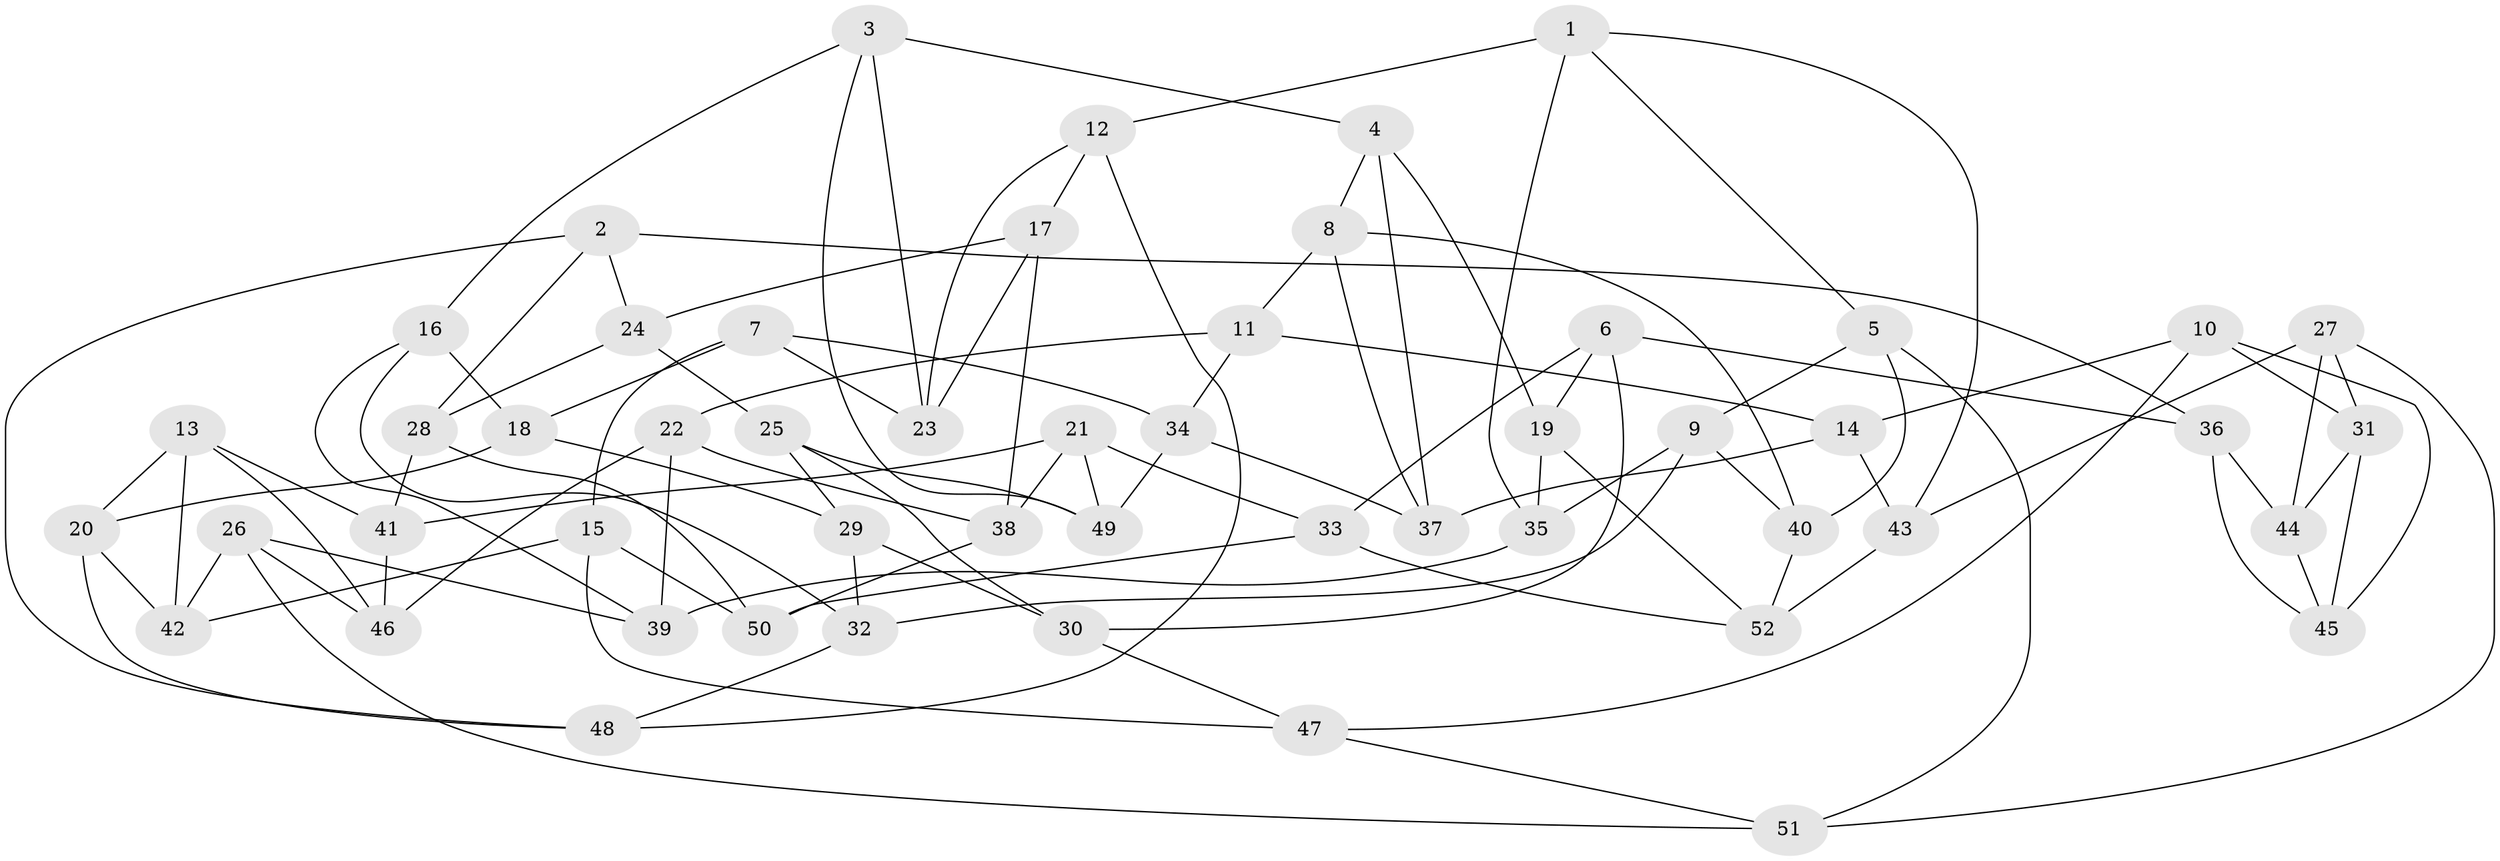 // Generated by graph-tools (version 1.1) at 2025/02/03/09/25 03:02:55]
// undirected, 52 vertices, 104 edges
graph export_dot {
graph [start="1"]
  node [color=gray90,style=filled];
  1;
  2;
  3;
  4;
  5;
  6;
  7;
  8;
  9;
  10;
  11;
  12;
  13;
  14;
  15;
  16;
  17;
  18;
  19;
  20;
  21;
  22;
  23;
  24;
  25;
  26;
  27;
  28;
  29;
  30;
  31;
  32;
  33;
  34;
  35;
  36;
  37;
  38;
  39;
  40;
  41;
  42;
  43;
  44;
  45;
  46;
  47;
  48;
  49;
  50;
  51;
  52;
  1 -- 35;
  1 -- 12;
  1 -- 5;
  1 -- 43;
  2 -- 48;
  2 -- 28;
  2 -- 36;
  2 -- 24;
  3 -- 23;
  3 -- 4;
  3 -- 16;
  3 -- 49;
  4 -- 19;
  4 -- 8;
  4 -- 37;
  5 -- 51;
  5 -- 40;
  5 -- 9;
  6 -- 19;
  6 -- 36;
  6 -- 30;
  6 -- 33;
  7 -- 15;
  7 -- 23;
  7 -- 18;
  7 -- 34;
  8 -- 40;
  8 -- 37;
  8 -- 11;
  9 -- 32;
  9 -- 40;
  9 -- 35;
  10 -- 31;
  10 -- 14;
  10 -- 47;
  10 -- 45;
  11 -- 22;
  11 -- 34;
  11 -- 14;
  12 -- 48;
  12 -- 23;
  12 -- 17;
  13 -- 46;
  13 -- 20;
  13 -- 42;
  13 -- 41;
  14 -- 43;
  14 -- 37;
  15 -- 42;
  15 -- 50;
  15 -- 47;
  16 -- 39;
  16 -- 32;
  16 -- 18;
  17 -- 38;
  17 -- 23;
  17 -- 24;
  18 -- 20;
  18 -- 29;
  19 -- 35;
  19 -- 52;
  20 -- 42;
  20 -- 48;
  21 -- 38;
  21 -- 33;
  21 -- 41;
  21 -- 49;
  22 -- 38;
  22 -- 46;
  22 -- 39;
  24 -- 25;
  24 -- 28;
  25 -- 29;
  25 -- 49;
  25 -- 30;
  26 -- 51;
  26 -- 42;
  26 -- 39;
  26 -- 46;
  27 -- 44;
  27 -- 51;
  27 -- 43;
  27 -- 31;
  28 -- 50;
  28 -- 41;
  29 -- 32;
  29 -- 30;
  30 -- 47;
  31 -- 44;
  31 -- 45;
  32 -- 48;
  33 -- 50;
  33 -- 52;
  34 -- 49;
  34 -- 37;
  35 -- 39;
  36 -- 45;
  36 -- 44;
  38 -- 50;
  40 -- 52;
  41 -- 46;
  43 -- 52;
  44 -- 45;
  47 -- 51;
}
